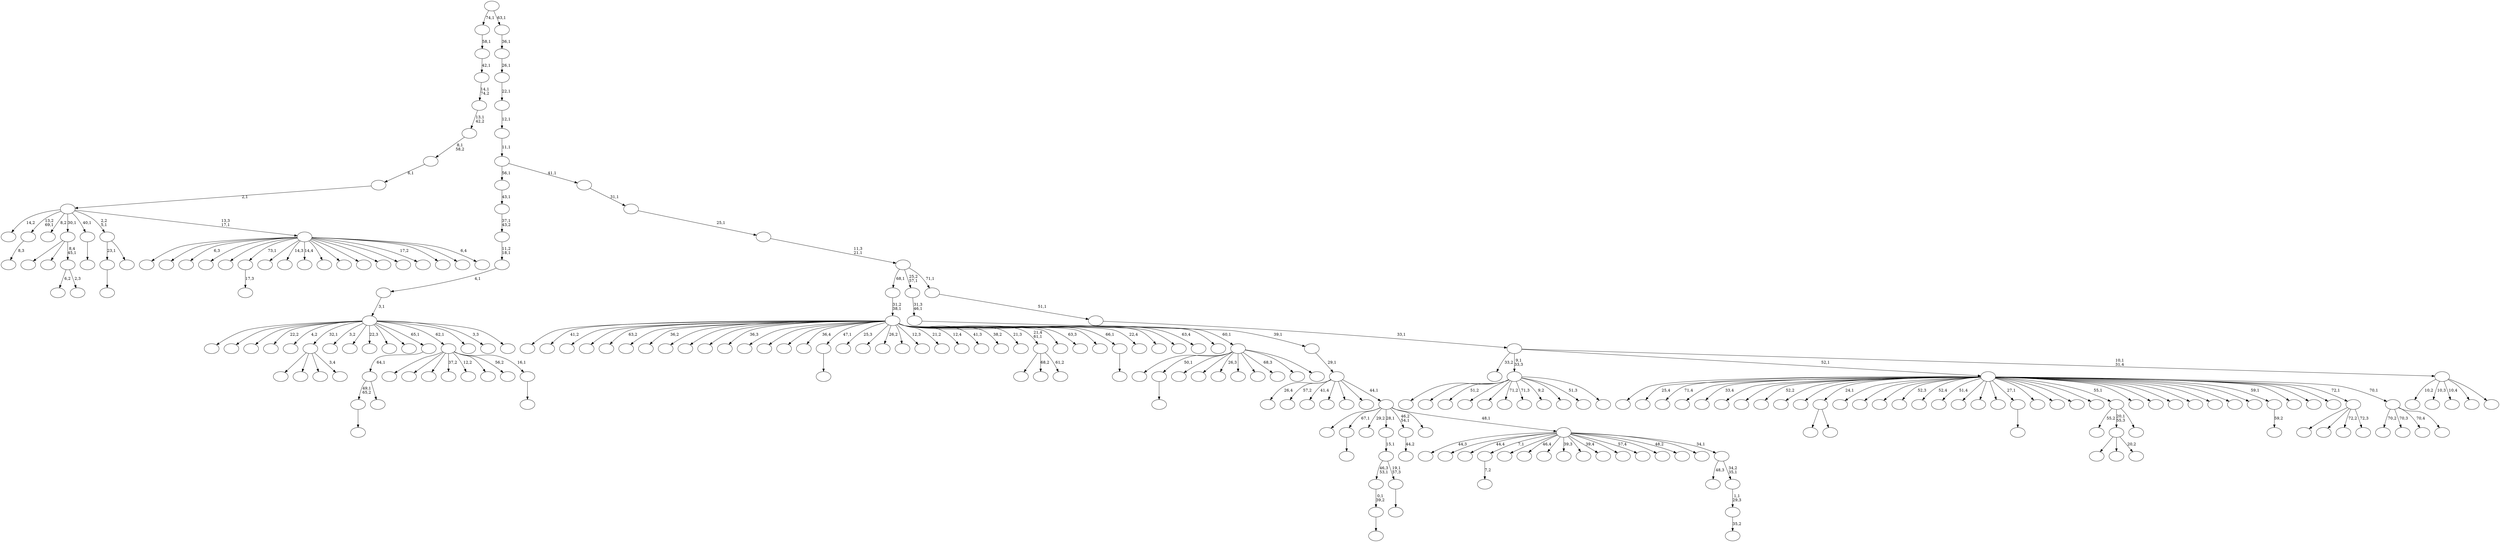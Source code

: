 digraph T {
	275 [label=""]
	274 [label=""]
	273 [label=""]
	272 [label=""]
	271 [label=""]
	270 [label=""]
	269 [label=""]
	268 [label=""]
	267 [label=""]
	266 [label=""]
	265 [label=""]
	264 [label=""]
	263 [label=""]
	262 [label=""]
	261 [label=""]
	260 [label=""]
	259 [label=""]
	258 [label=""]
	257 [label=""]
	256 [label=""]
	255 [label=""]
	254 [label=""]
	253 [label=""]
	252 [label=""]
	251 [label=""]
	250 [label=""]
	249 [label=""]
	248 [label=""]
	247 [label=""]
	246 [label=""]
	245 [label=""]
	244 [label=""]
	243 [label=""]
	242 [label=""]
	241 [label=""]
	240 [label=""]
	239 [label=""]
	238 [label=""]
	237 [label=""]
	236 [label=""]
	235 [label=""]
	234 [label=""]
	233 [label=""]
	232 [label=""]
	231 [label=""]
	230 [label=""]
	229 [label=""]
	228 [label=""]
	227 [label=""]
	226 [label=""]
	225 [label=""]
	224 [label=""]
	223 [label=""]
	222 [label=""]
	221 [label=""]
	220 [label=""]
	219 [label=""]
	218 [label=""]
	217 [label=""]
	216 [label=""]
	215 [label=""]
	214 [label=""]
	213 [label=""]
	212 [label=""]
	211 [label=""]
	210 [label=""]
	209 [label=""]
	208 [label=""]
	207 [label=""]
	206 [label=""]
	205 [label=""]
	204 [label=""]
	203 [label=""]
	202 [label=""]
	201 [label=""]
	200 [label=""]
	199 [label=""]
	198 [label=""]
	197 [label=""]
	196 [label=""]
	195 [label=""]
	194 [label=""]
	193 [label=""]
	192 [label=""]
	191 [label=""]
	190 [label=""]
	189 [label=""]
	188 [label=""]
	187 [label=""]
	186 [label=""]
	185 [label=""]
	184 [label=""]
	183 [label=""]
	182 [label=""]
	181 [label=""]
	180 [label=""]
	179 [label=""]
	178 [label=""]
	177 [label=""]
	176 [label=""]
	175 [label=""]
	174 [label=""]
	173 [label=""]
	172 [label=""]
	171 [label=""]
	170 [label=""]
	169 [label=""]
	168 [label=""]
	167 [label=""]
	166 [label=""]
	165 [label=""]
	164 [label=""]
	163 [label=""]
	162 [label=""]
	161 [label=""]
	160 [label=""]
	159 [label=""]
	158 [label=""]
	157 [label=""]
	156 [label=""]
	155 [label=""]
	154 [label=""]
	153 [label=""]
	152 [label=""]
	151 [label=""]
	150 [label=""]
	149 [label=""]
	148 [label=""]
	147 [label=""]
	146 [label=""]
	145 [label=""]
	144 [label=""]
	143 [label=""]
	142 [label=""]
	141 [label=""]
	140 [label=""]
	139 [label=""]
	138 [label=""]
	137 [label=""]
	136 [label=""]
	135 [label=""]
	134 [label=""]
	133 [label=""]
	132 [label=""]
	131 [label=""]
	130 [label=""]
	129 [label=""]
	128 [label=""]
	127 [label=""]
	126 [label=""]
	125 [label=""]
	124 [label=""]
	123 [label=""]
	122 [label=""]
	121 [label=""]
	120 [label=""]
	119 [label=""]
	118 [label=""]
	117 [label=""]
	116 [label=""]
	115 [label=""]
	114 [label=""]
	113 [label=""]
	112 [label=""]
	111 [label=""]
	110 [label=""]
	109 [label=""]
	108 [label=""]
	107 [label=""]
	106 [label=""]
	105 [label=""]
	104 [label=""]
	103 [label=""]
	102 [label=""]
	101 [label=""]
	100 [label=""]
	99 [label=""]
	98 [label=""]
	97 [label=""]
	96 [label=""]
	95 [label=""]
	94 [label=""]
	93 [label=""]
	92 [label=""]
	91 [label=""]
	90 [label=""]
	89 [label=""]
	88 [label=""]
	87 [label=""]
	86 [label=""]
	85 [label=""]
	84 [label=""]
	83 [label=""]
	82 [label=""]
	81 [label=""]
	80 [label=""]
	79 [label=""]
	78 [label=""]
	77 [label=""]
	76 [label=""]
	75 [label=""]
	74 [label=""]
	73 [label=""]
	72 [label=""]
	71 [label=""]
	70 [label=""]
	69 [label=""]
	68 [label=""]
	67 [label=""]
	66 [label=""]
	65 [label=""]
	64 [label=""]
	63 [label=""]
	62 [label=""]
	61 [label=""]
	60 [label=""]
	59 [label=""]
	58 [label=""]
	57 [label=""]
	56 [label=""]
	55 [label=""]
	54 [label=""]
	53 [label=""]
	52 [label=""]
	51 [label=""]
	50 [label=""]
	49 [label=""]
	48 [label=""]
	47 [label=""]
	46 [label=""]
	45 [label=""]
	44 [label=""]
	43 [label=""]
	42 [label=""]
	41 [label=""]
	40 [label=""]
	39 [label=""]
	38 [label=""]
	37 [label=""]
	36 [label=""]
	35 [label=""]
	34 [label=""]
	33 [label=""]
	32 [label=""]
	31 [label=""]
	30 [label=""]
	29 [label=""]
	28 [label=""]
	27 [label=""]
	26 [label=""]
	25 [label=""]
	24 [label=""]
	23 [label=""]
	22 [label=""]
	21 [label=""]
	20 [label=""]
	19 [label=""]
	18 [label=""]
	17 [label=""]
	16 [label=""]
	15 [label=""]
	14 [label=""]
	13 [label=""]
	12 [label=""]
	11 [label=""]
	10 [label=""]
	9 [label=""]
	8 [label=""]
	7 [label=""]
	6 [label=""]
	5 [label=""]
	4 [label=""]
	3 [label=""]
	2 [label=""]
	1 [label=""]
	0 [label=""]
	239 -> 240 [label=""]
	234 -> 235 [label=""]
	226 -> 227 [label="7,2"]
	224 -> 225 [label=""]
	216 -> 217 [label=""]
	215 -> 216 [label="0,1\n39,2"]
	202 -> 268 [label=""]
	202 -> 203 [label=""]
	189 -> 244 [label=""]
	189 -> 209 [label=""]
	189 -> 205 [label=""]
	189 -> 190 [label="3,4"]
	183 -> 184 [label="17,3"]
	176 -> 177 [label=""]
	173 -> 174 [label=""]
	159 -> 160 [label="8,3"]
	145 -> 146 [label=""]
	124 -> 125 [label=""]
	123 -> 215 [label="46,3\n53,1"]
	123 -> 124 [label="19,1\n57,3"]
	122 -> 123 [label="15,1"]
	112 -> 188 [label=""]
	112 -> 181 [label=""]
	112 -> 113 [label="20,2"]
	109 -> 144 [label="55,2"]
	109 -> 112 [label="20,1\n55,3"]
	109 -> 110 [label=""]
	105 -> 260 [label="6,2"]
	105 -> 106 [label="2,3"]
	104 -> 186 [label=""]
	104 -> 129 [label=""]
	104 -> 105 [label="8,4\n45,1"]
	101 -> 207 [label=""]
	101 -> 137 [label="68,2"]
	101 -> 102 [label="61,2"]
	95 -> 96 [label=""]
	91 -> 92 [label=""]
	80 -> 234 [label="49,1\n65,2"]
	80 -> 81 [label=""]
	79 -> 80 [label="64,1"]
	77 -> 78 [label="59,2"]
	74 -> 75 [label=""]
	73 -> 271 [label=""]
	73 -> 232 [label=""]
	73 -> 230 [label=""]
	73 -> 200 [label="37,2"]
	73 -> 168 [label="12,2"]
	73 -> 147 [label=""]
	73 -> 143 [label="56,2"]
	73 -> 74 [label="16,1"]
	65 -> 66 [label="44,2"]
	62 -> 239 [label="23,1"]
	62 -> 63 [label=""]
	53 -> 251 [label=""]
	53 -> 249 [label=""]
	53 -> 247 [label="51,2"]
	53 -> 229 [label=""]
	53 -> 178 [label=""]
	53 -> 161 [label="71,2"]
	53 -> 152 [label="71,3"]
	53 -> 103 [label="9,2"]
	53 -> 86 [label=""]
	53 -> 70 [label="51,3"]
	53 -> 54 [label=""]
	51 -> 204 [label=""]
	51 -> 176 [label="50,1"]
	51 -> 175 [label=""]
	51 -> 139 [label=""]
	51 -> 117 [label="26,3"]
	51 -> 114 [label=""]
	51 -> 72 [label=""]
	51 -> 64 [label="68,3"]
	51 -> 59 [label=""]
	51 -> 52 [label=""]
	50 -> 275 [label=""]
	50 -> 272 [label="41,2"]
	50 -> 264 [label=""]
	50 -> 263 [label=""]
	50 -> 261 [label="63,2"]
	50 -> 258 [label=""]
	50 -> 257 [label="36,2"]
	50 -> 256 [label=""]
	50 -> 254 [label=""]
	50 -> 253 [label=""]
	50 -> 228 [label="36,3"]
	50 -> 223 [label=""]
	50 -> 219 [label=""]
	50 -> 198 [label=""]
	50 -> 191 [label="36,4"]
	50 -> 173 [label="47,1"]
	50 -> 169 [label="25,3"]
	50 -> 163 [label=""]
	50 -> 151 [label="26,2"]
	50 -> 150 [label=""]
	50 -> 148 [label="12,3"]
	50 -> 141 [label="21,2"]
	50 -> 135 [label="12,4"]
	50 -> 132 [label="41,3"]
	50 -> 130 [label="38,2"]
	50 -> 128 [label="21,3"]
	50 -> 101 [label="21,4\n61,1"]
	50 -> 98 [label=""]
	50 -> 97 [label="63,3"]
	50 -> 93 [label=""]
	50 -> 91 [label="66,1"]
	50 -> 90 [label="22,4"]
	50 -> 82 [label=""]
	50 -> 68 [label=""]
	50 -> 61 [label="63,4"]
	50 -> 55 [label=""]
	50 -> 51 [label="60,1"]
	49 -> 50 [label="31,2\n38,1"]
	47 -> 48 [label="35,2"]
	46 -> 47 [label="1,1\n29,3"]
	45 -> 221 [label="48,3"]
	45 -> 46 [label="34,2\n35,1"]
	44 -> 273 [label="44,3"]
	44 -> 250 [label=""]
	44 -> 231 [label="44,4"]
	44 -> 226 [label="7,1"]
	44 -> 214 [label=""]
	44 -> 210 [label="46,4"]
	44 -> 208 [label=""]
	44 -> 199 [label="39,3"]
	44 -> 194 [label=""]
	44 -> 193 [label="39,4"]
	44 -> 166 [label=""]
	44 -> 131 [label="57,4"]
	44 -> 115 [label=""]
	44 -> 108 [label="48,2"]
	44 -> 60 [label=""]
	44 -> 45 [label="34,1"]
	43 -> 274 [label=""]
	43 -> 224 [label="67,1"]
	43 -> 197 [label="29,2"]
	43 -> 122 [label="28,1"]
	43 -> 65 [label="46,2\n54,1"]
	43 -> 58 [label=""]
	43 -> 44 [label="48,1"]
	42 -> 243 [label="26,4"]
	42 -> 238 [label="57,2"]
	42 -> 220 [label="41,4"]
	42 -> 165 [label=""]
	42 -> 111 [label=""]
	42 -> 83 [label=""]
	42 -> 43 [label="44,1"]
	41 -> 42 [label="29,1"]
	40 -> 41 [label="39,1"]
	39 -> 40 [label="31,3\n46,1"]
	36 -> 262 [label=""]
	36 -> 252 [label=""]
	36 -> 222 [label=""]
	36 -> 218 [label="22,2"]
	36 -> 213 [label="4,2"]
	36 -> 189 [label="32,1"]
	36 -> 172 [label="3,2"]
	36 -> 162 [label=""]
	36 -> 155 [label="22,3"]
	36 -> 126 [label=""]
	36 -> 121 [label=""]
	36 -> 79 [label="65,1"]
	36 -> 73 [label="62,1"]
	36 -> 69 [label=""]
	36 -> 38 [label="3,3"]
	36 -> 37 [label=""]
	35 -> 36 [label="3,1"]
	34 -> 35 [label="4,1"]
	33 -> 34 [label="11,2\n18,1"]
	32 -> 33 [label="37,1\n43,2"]
	31 -> 32 [label="43,1"]
	29 -> 245 [label=""]
	29 -> 136 [label=""]
	29 -> 56 [label="72,2"]
	29 -> 30 [label="72,3"]
	27 -> 267 [label=""]
	27 -> 248 [label=""]
	27 -> 237 [label="6,3"]
	27 -> 236 [label=""]
	27 -> 187 [label=""]
	27 -> 183 [label="73,1"]
	27 -> 171 [label=""]
	27 -> 170 [label="14,3"]
	27 -> 164 [label="14,4"]
	27 -> 158 [label=""]
	27 -> 156 [label=""]
	27 -> 127 [label=""]
	27 -> 120 [label=""]
	27 -> 119 [label=""]
	27 -> 116 [label="17,2"]
	27 -> 87 [label=""]
	27 -> 71 [label=""]
	27 -> 28 [label="6,4"]
	26 -> 201 [label="14,2"]
	26 -> 159 [label="13,2\n69,1"]
	26 -> 149 [label="8,2"]
	26 -> 104 [label="30,1"]
	26 -> 95 [label="40,1"]
	26 -> 62 [label="2,2\n5,1"]
	26 -> 27 [label="13,3\n17,1"]
	25 -> 26 [label="2,1"]
	24 -> 25 [label="6,1"]
	23 -> 24 [label="8,1\n58,2"]
	22 -> 23 [label="13,1\n42,2"]
	21 -> 22 [label="14,1\n74,2"]
	20 -> 21 [label="42,1"]
	19 -> 20 [label="58,1"]
	17 -> 241 [label="70,2"]
	17 -> 195 [label="70,3"]
	17 -> 85 [label="70,4"]
	17 -> 18 [label=""]
	16 -> 270 [label=""]
	16 -> 269 [label="25,4"]
	16 -> 265 [label="71,4"]
	16 -> 259 [label=""]
	16 -> 255 [label="33,4"]
	16 -> 242 [label=""]
	16 -> 233 [label=""]
	16 -> 212 [label="52,2"]
	16 -> 211 [label=""]
	16 -> 206 [label=""]
	16 -> 202 [label="24,1"]
	16 -> 196 [label=""]
	16 -> 192 [label=""]
	16 -> 185 [label=""]
	16 -> 182 [label="52,3"]
	16 -> 180 [label="52,4"]
	16 -> 179 [label="51,4"]
	16 -> 167 [label=""]
	16 -> 157 [label=""]
	16 -> 154 [label=""]
	16 -> 145 [label="27,1"]
	16 -> 142 [label=""]
	16 -> 140 [label=""]
	16 -> 138 [label=""]
	16 -> 118 [label=""]
	16 -> 109 [label="55,1"]
	16 -> 107 [label=""]
	16 -> 100 [label=""]
	16 -> 99 [label=""]
	16 -> 94 [label=""]
	16 -> 89 [label=""]
	16 -> 88 [label=""]
	16 -> 84 [label=""]
	16 -> 77 [label="59,1"]
	16 -> 76 [label=""]
	16 -> 67 [label=""]
	16 -> 57 [label=""]
	16 -> 29 [label="72,1"]
	16 -> 17 [label="70,1"]
	14 -> 266 [label="10,2"]
	14 -> 246 [label="10,3"]
	14 -> 153 [label="10,4"]
	14 -> 133 [label=""]
	14 -> 15 [label=""]
	13 -> 134 [label="33,2"]
	13 -> 53 [label="9,1\n33,3"]
	13 -> 16 [label="52,1"]
	13 -> 14 [label="10,1\n31,4"]
	12 -> 13 [label="33,1"]
	11 -> 12 [label="51,1"]
	10 -> 49 [label="68,1"]
	10 -> 39 [label="25,2\n57,1"]
	10 -> 11 [label="71,1"]
	9 -> 10 [label="11,3\n21,1"]
	8 -> 9 [label="25,1"]
	7 -> 8 [label="31,1"]
	6 -> 31 [label="56,1"]
	6 -> 7 [label="41,1"]
	5 -> 6 [label="11,1"]
	4 -> 5 [label="12,1"]
	3 -> 4 [label="22,1"]
	2 -> 3 [label="26,1"]
	1 -> 2 [label="36,1"]
	0 -> 19 [label="74,1"]
	0 -> 1 [label="63,1"]
}

